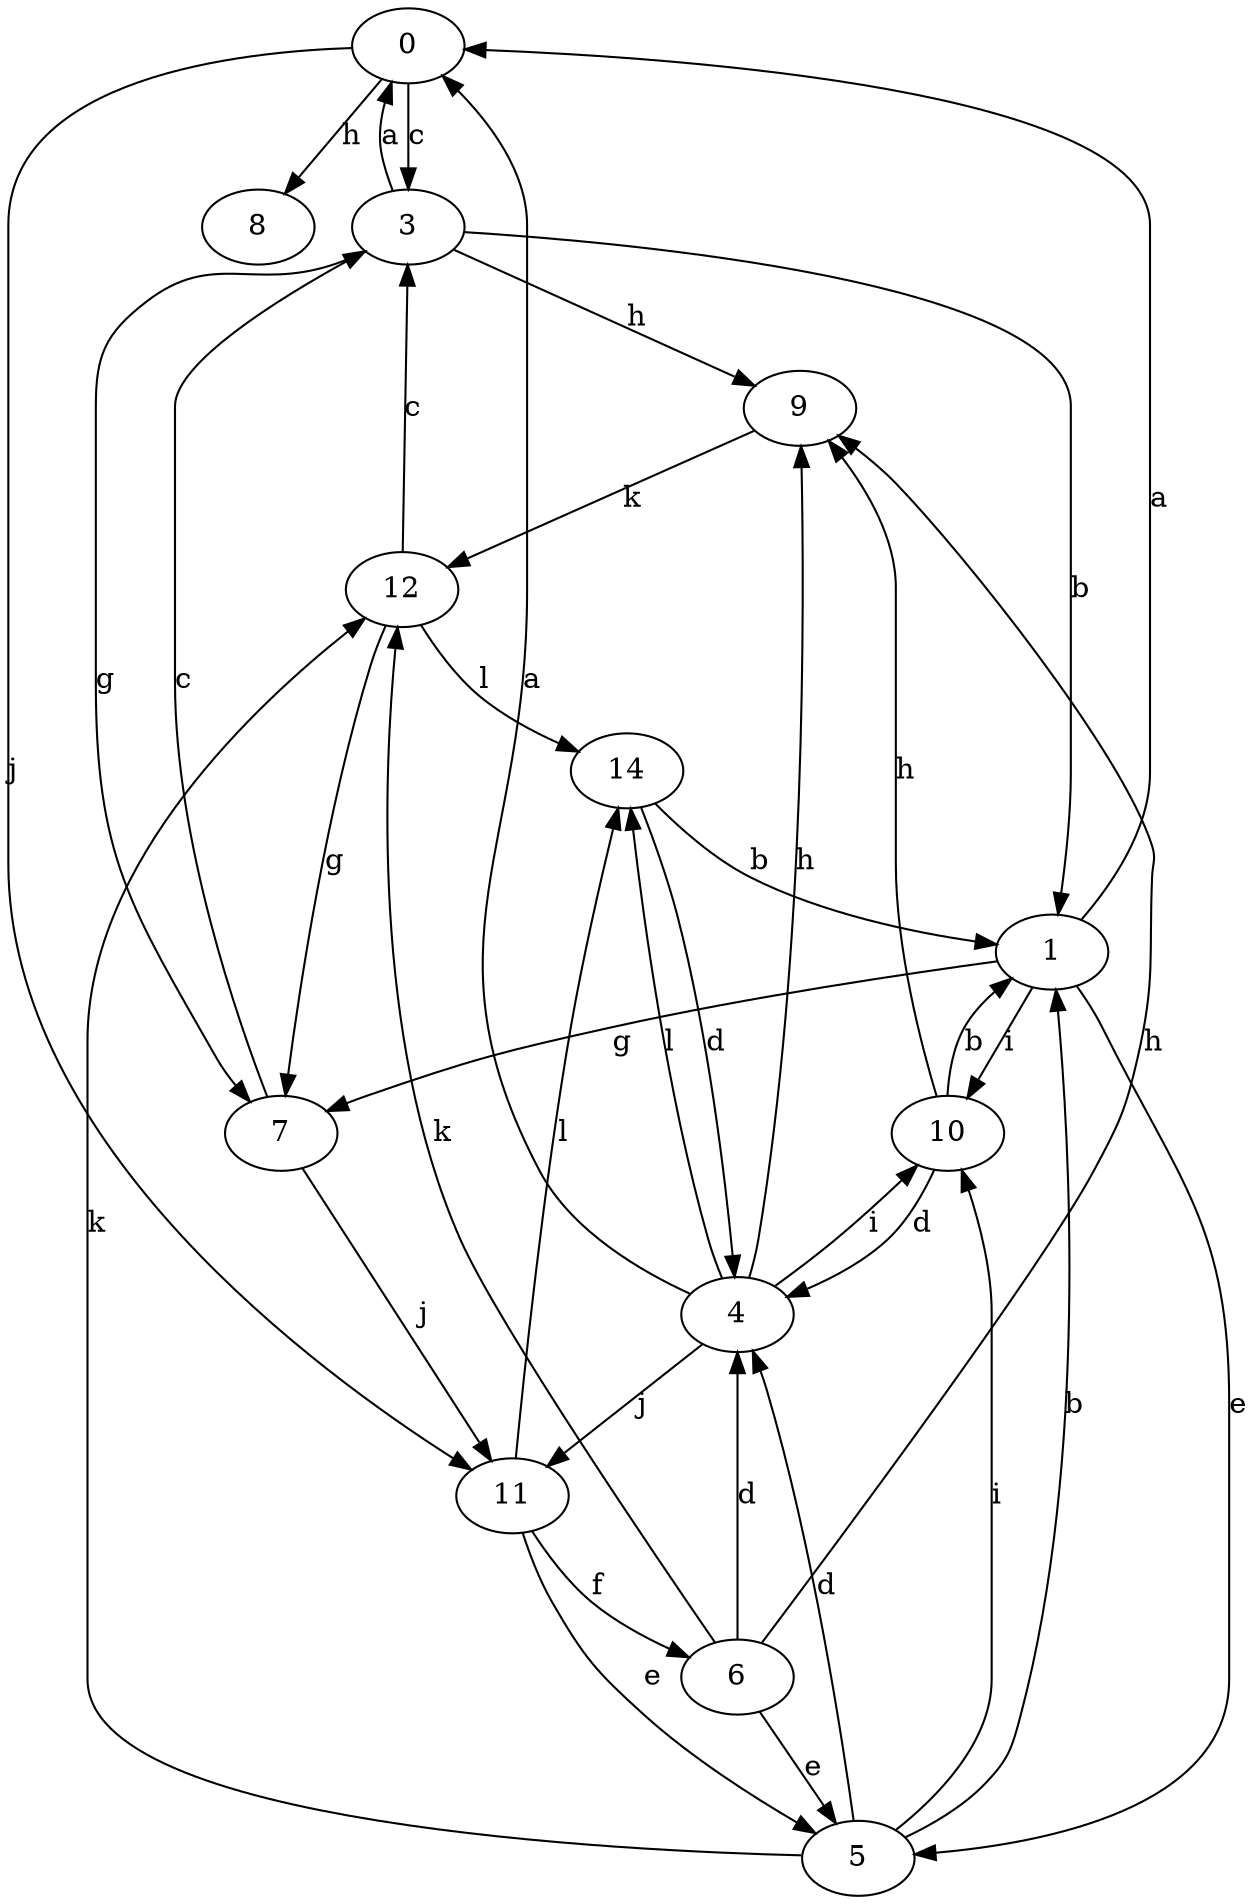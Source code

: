 strict digraph  {
0;
1;
3;
4;
5;
6;
7;
8;
9;
10;
11;
12;
14;
0 -> 3  [label=c];
0 -> 8  [label=h];
0 -> 11  [label=j];
1 -> 0  [label=a];
1 -> 5  [label=e];
1 -> 7  [label=g];
1 -> 10  [label=i];
3 -> 0  [label=a];
3 -> 1  [label=b];
3 -> 7  [label=g];
3 -> 9  [label=h];
4 -> 0  [label=a];
4 -> 9  [label=h];
4 -> 10  [label=i];
4 -> 11  [label=j];
4 -> 14  [label=l];
5 -> 1  [label=b];
5 -> 4  [label=d];
5 -> 10  [label=i];
5 -> 12  [label=k];
6 -> 4  [label=d];
6 -> 5  [label=e];
6 -> 9  [label=h];
6 -> 12  [label=k];
7 -> 3  [label=c];
7 -> 11  [label=j];
9 -> 12  [label=k];
10 -> 1  [label=b];
10 -> 4  [label=d];
10 -> 9  [label=h];
11 -> 5  [label=e];
11 -> 6  [label=f];
11 -> 14  [label=l];
12 -> 3  [label=c];
12 -> 7  [label=g];
12 -> 14  [label=l];
14 -> 1  [label=b];
14 -> 4  [label=d];
}
